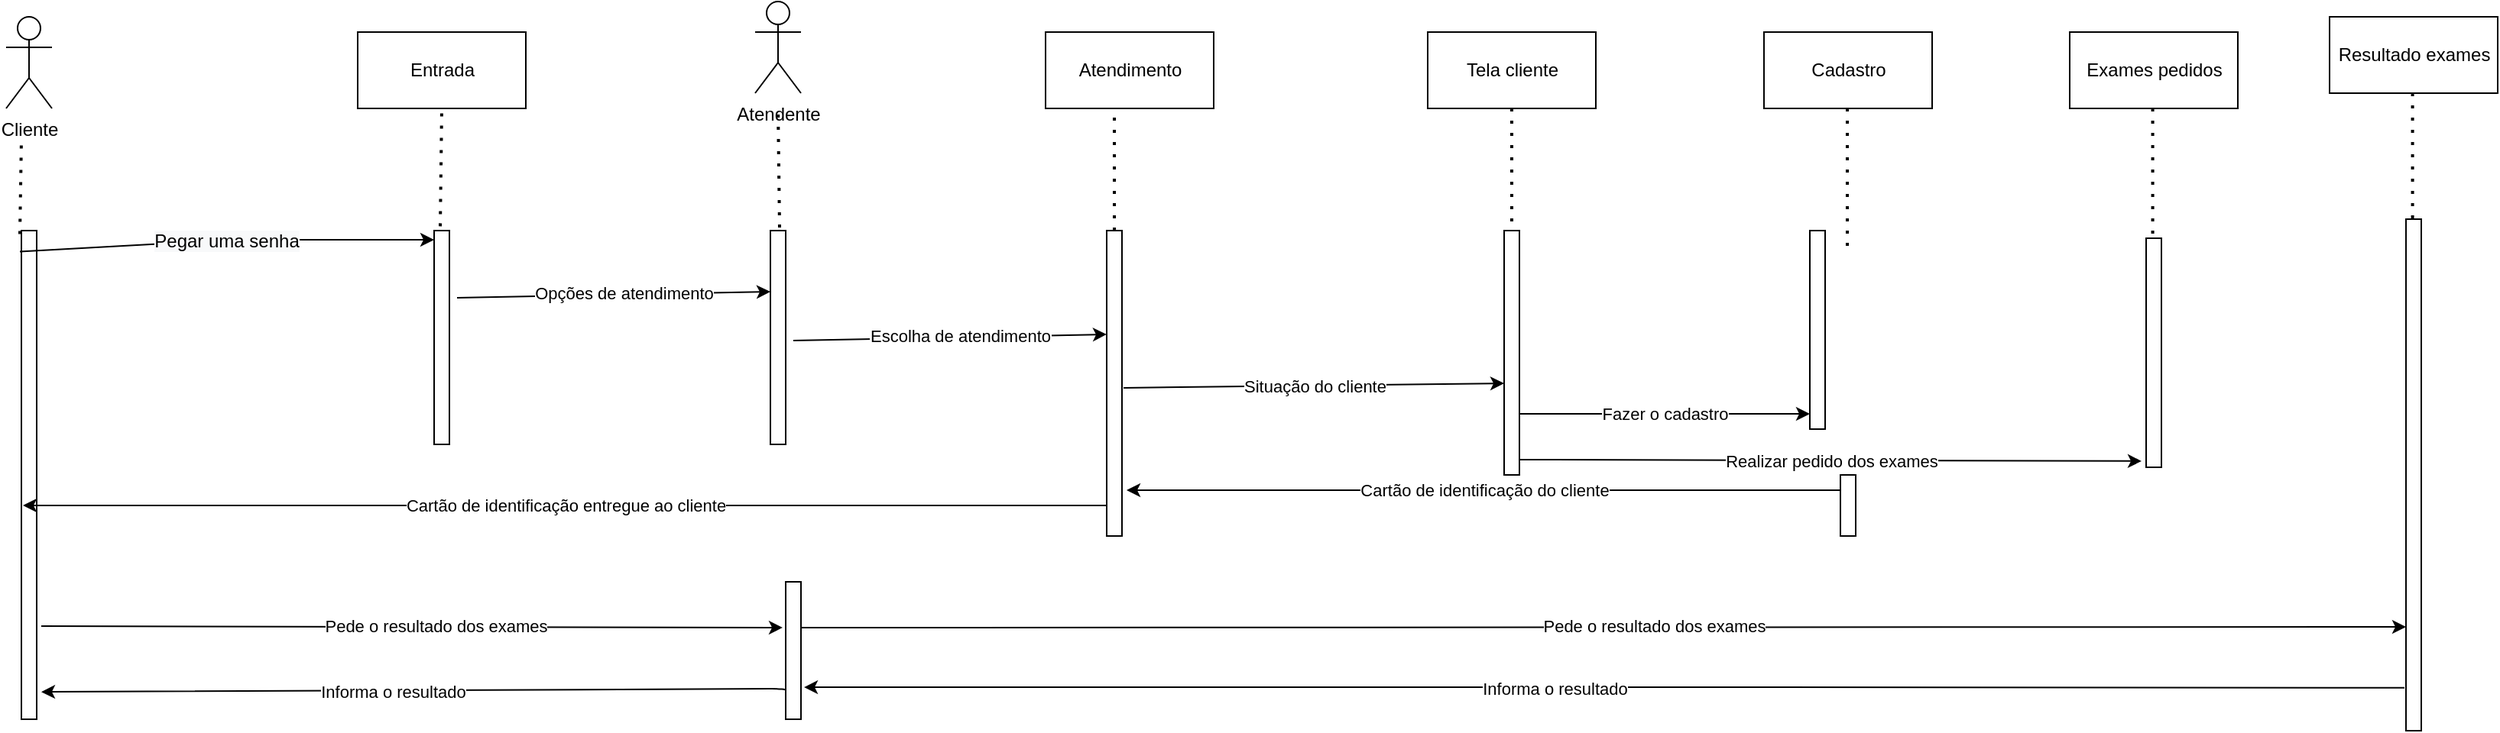<mxfile version="13.10.7" type="github">
  <diagram id="kgpKYQtTHZ0yAKxKKP6v" name="Page-1">
    <mxGraphModel dx="1886" dy="610" grid="1" gridSize="10" guides="1" tooltips="1" connect="1" arrows="1" fold="1" page="1" pageScale="1" pageWidth="850" pageHeight="1100" math="0" shadow="0">
      <root>
        <mxCell id="0" />
        <mxCell id="1" parent="0" />
        <mxCell id="Md8r5XUggj6giV_H6LeY-1" value="Cliente" style="shape=umlActor;verticalLabelPosition=bottom;verticalAlign=top;html=1;outlineConnect=0;" vertex="1" parent="1">
          <mxGeometry x="130" y="80" width="30" height="60" as="geometry" />
        </mxCell>
        <mxCell id="Md8r5XUggj6giV_H6LeY-5" value="Entrada" style="html=1;" vertex="1" parent="1">
          <mxGeometry x="360" y="90" width="110" height="50" as="geometry" />
        </mxCell>
        <mxCell id="Md8r5XUggj6giV_H6LeY-6" value="" style="html=1;points=[];perimeter=orthogonalPerimeter;" vertex="1" parent="1">
          <mxGeometry x="140" y="220" width="10" height="320" as="geometry" />
        </mxCell>
        <mxCell id="Md8r5XUggj6giV_H6LeY-7" value="" style="html=1;points=[];perimeter=orthogonalPerimeter;" vertex="1" parent="1">
          <mxGeometry x="410" y="220" width="10" height="140" as="geometry" />
        </mxCell>
        <mxCell id="Md8r5XUggj6giV_H6LeY-8" value="" style="endArrow=none;dashed=1;html=1;dashPattern=1 3;strokeWidth=2;entryX=0.5;entryY=1;entryDx=0;entryDy=0;exitX=0.4;exitY=-0.02;exitDx=0;exitDy=0;exitPerimeter=0;" edge="1" parent="1" source="Md8r5XUggj6giV_H6LeY-7" target="Md8r5XUggj6giV_H6LeY-5">
          <mxGeometry width="50" height="50" relative="1" as="geometry">
            <mxPoint x="390" y="210" as="sourcePoint" />
            <mxPoint x="440" y="160" as="targetPoint" />
          </mxGeometry>
        </mxCell>
        <mxCell id="Md8r5XUggj6giV_H6LeY-9" value="" style="endArrow=none;dashed=1;html=1;dashPattern=1 3;strokeWidth=2;exitX=0.9;exitY=0.007;exitDx=0;exitDy=0;exitPerimeter=0;" edge="1" parent="1">
          <mxGeometry width="50" height="50" relative="1" as="geometry">
            <mxPoint x="139.0" y="222.24" as="sourcePoint" />
            <mxPoint x="140" y="160" as="targetPoint" />
          </mxGeometry>
        </mxCell>
        <mxCell id="Md8r5XUggj6giV_H6LeY-13" value="" style="endArrow=classic;html=1;exitX=0.9;exitY=0.043;exitDx=0;exitDy=0;exitPerimeter=0;entryX=0;entryY=0.043;entryDx=0;entryDy=0;entryPerimeter=0;" edge="1" parent="1" target="Md8r5XUggj6giV_H6LeY-7">
          <mxGeometry relative="1" as="geometry">
            <mxPoint x="139.0" y="233.76" as="sourcePoint" />
            <mxPoint x="460" y="280" as="targetPoint" />
            <Array as="points">
              <mxPoint x="280" y="226" />
            </Array>
          </mxGeometry>
        </mxCell>
        <mxCell id="Md8r5XUggj6giV_H6LeY-14" value="&lt;span style=&quot;font-size: 12px ; background-color: rgb(248 , 249 , 250)&quot;&gt;Pegar uma senha&lt;/span&gt;" style="edgeLabel;resizable=0;html=1;align=center;verticalAlign=middle;" connectable="0" vertex="1" parent="Md8r5XUggj6giV_H6LeY-13">
          <mxGeometry relative="1" as="geometry">
            <mxPoint x="-1" as="offset" />
          </mxGeometry>
        </mxCell>
        <mxCell id="Md8r5XUggj6giV_H6LeY-20" value="" style="html=1;points=[];perimeter=orthogonalPerimeter;" vertex="1" parent="1">
          <mxGeometry x="630" y="220" width="10" height="140" as="geometry" />
        </mxCell>
        <mxCell id="Md8r5XUggj6giV_H6LeY-21" value="" style="endArrow=none;dashed=1;html=1;dashPattern=1 3;strokeWidth=2;entryX=0.5;entryY=1;entryDx=0;entryDy=0;exitX=0.6;exitY=-0.014;exitDx=0;exitDy=0;exitPerimeter=0;" edge="1" parent="1" source="Md8r5XUggj6giV_H6LeY-20">
          <mxGeometry width="50" height="50" relative="1" as="geometry">
            <mxPoint x="635" y="210" as="sourcePoint" />
            <mxPoint x="635" y="140" as="targetPoint" />
          </mxGeometry>
        </mxCell>
        <mxCell id="Md8r5XUggj6giV_H6LeY-23" value="" style="endArrow=classic;html=1;exitX=1.3;exitY=0.179;exitDx=0;exitDy=0;exitPerimeter=0;" edge="1" parent="1">
          <mxGeometry relative="1" as="geometry">
            <mxPoint x="425" y="264.06" as="sourcePoint" />
            <mxPoint x="630" y="260" as="targetPoint" />
            <Array as="points" />
          </mxGeometry>
        </mxCell>
        <mxCell id="Md8r5XUggj6giV_H6LeY-25" value="Opções de atendimento" style="edgeLabel;html=1;align=center;verticalAlign=middle;resizable=0;points=[];" vertex="1" connectable="0" parent="Md8r5XUggj6giV_H6LeY-23">
          <mxGeometry x="0.062" y="1" relative="1" as="geometry">
            <mxPoint as="offset" />
          </mxGeometry>
        </mxCell>
        <mxCell id="Md8r5XUggj6giV_H6LeY-26" value="Atendente" style="shape=umlActor;verticalLabelPosition=bottom;verticalAlign=top;html=1;outlineConnect=0;" vertex="1" parent="1">
          <mxGeometry x="620" y="70" width="30" height="60" as="geometry" />
        </mxCell>
        <mxCell id="Md8r5XUggj6giV_H6LeY-27" value="Atendimento" style="html=1;" vertex="1" parent="1">
          <mxGeometry x="810" y="90" width="110" height="50" as="geometry" />
        </mxCell>
        <mxCell id="Md8r5XUggj6giV_H6LeY-28" value="" style="endArrow=none;dashed=1;html=1;dashPattern=1 3;strokeWidth=2;" edge="1" parent="1">
          <mxGeometry width="50" height="50" relative="1" as="geometry">
            <mxPoint x="855" y="228" as="sourcePoint" />
            <mxPoint x="855" y="140" as="targetPoint" />
          </mxGeometry>
        </mxCell>
        <mxCell id="Md8r5XUggj6giV_H6LeY-29" value="" style="html=1;points=[];perimeter=orthogonalPerimeter;" vertex="1" parent="1">
          <mxGeometry x="850" y="220" width="10" height="200" as="geometry" />
        </mxCell>
        <mxCell id="Md8r5XUggj6giV_H6LeY-32" value="" style="endArrow=classic;html=1;exitX=1.1;exitY=0.515;exitDx=0;exitDy=0;exitPerimeter=0;" edge="1" parent="1" source="Md8r5XUggj6giV_H6LeY-29">
          <mxGeometry relative="1" as="geometry">
            <mxPoint x="920" y="320" as="sourcePoint" />
            <mxPoint x="1110" y="320" as="targetPoint" />
          </mxGeometry>
        </mxCell>
        <mxCell id="Md8r5XUggj6giV_H6LeY-33" value="Situação do cliente" style="edgeLabel;resizable=0;html=1;align=center;verticalAlign=middle;" connectable="0" vertex="1" parent="Md8r5XUggj6giV_H6LeY-32">
          <mxGeometry relative="1" as="geometry" />
        </mxCell>
        <mxCell id="Md8r5XUggj6giV_H6LeY-34" value="Tela cliente" style="html=1;" vertex="1" parent="1">
          <mxGeometry x="1060" y="90" width="110" height="50" as="geometry" />
        </mxCell>
        <mxCell id="Md8r5XUggj6giV_H6LeY-35" value="" style="endArrow=none;dashed=1;html=1;dashPattern=1 3;strokeWidth=2;entryX=0.5;entryY=1;entryDx=0;entryDy=0;" edge="1" parent="1" target="Md8r5XUggj6giV_H6LeY-34">
          <mxGeometry width="50" height="50" relative="1" as="geometry">
            <mxPoint x="1115" y="230" as="sourcePoint" />
            <mxPoint x="865" y="150" as="targetPoint" />
          </mxGeometry>
        </mxCell>
        <mxCell id="Md8r5XUggj6giV_H6LeY-36" value="" style="html=1;points=[];perimeter=orthogonalPerimeter;" vertex="1" parent="1">
          <mxGeometry x="1110" y="220" width="10" height="160" as="geometry" />
        </mxCell>
        <mxCell id="Md8r5XUggj6giV_H6LeY-37" value="" style="endArrow=classic;html=1;exitX=1.3;exitY=0.179;exitDx=0;exitDy=0;exitPerimeter=0;" edge="1" parent="1">
          <mxGeometry relative="1" as="geometry">
            <mxPoint x="645" y="292.03" as="sourcePoint" />
            <mxPoint x="850" y="287.97" as="targetPoint" />
            <Array as="points" />
          </mxGeometry>
        </mxCell>
        <mxCell id="Md8r5XUggj6giV_H6LeY-38" value="Escolha de atendimento&lt;br&gt;" style="edgeLabel;html=1;align=center;verticalAlign=middle;resizable=0;points=[];" vertex="1" connectable="0" parent="Md8r5XUggj6giV_H6LeY-37">
          <mxGeometry x="0.062" y="1" relative="1" as="geometry">
            <mxPoint as="offset" />
          </mxGeometry>
        </mxCell>
        <mxCell id="Md8r5XUggj6giV_H6LeY-39" value="" style="endArrow=classic;html=1;" edge="1" parent="1" source="Md8r5XUggj6giV_H6LeY-48">
          <mxGeometry relative="1" as="geometry">
            <mxPoint x="1310" y="390" as="sourcePoint" />
            <mxPoint x="863" y="390" as="targetPoint" />
          </mxGeometry>
        </mxCell>
        <mxCell id="Md8r5XUggj6giV_H6LeY-40" value="Cartão de identificação do cliente" style="edgeLabel;resizable=0;html=1;align=center;verticalAlign=middle;" connectable="0" vertex="1" parent="Md8r5XUggj6giV_H6LeY-39">
          <mxGeometry relative="1" as="geometry" />
        </mxCell>
        <mxCell id="Md8r5XUggj6giV_H6LeY-41" value="Cadastro" style="html=1;" vertex="1" parent="1">
          <mxGeometry x="1280" y="90" width="110" height="50" as="geometry" />
        </mxCell>
        <mxCell id="Md8r5XUggj6giV_H6LeY-42" value="" style="endArrow=none;dashed=1;html=1;dashPattern=1 3;strokeWidth=2;entryX=0.5;entryY=1;entryDx=0;entryDy=0;" edge="1" parent="1">
          <mxGeometry width="50" height="50" relative="1" as="geometry">
            <mxPoint x="1334.5" y="230" as="sourcePoint" />
            <mxPoint x="1334.5" y="140" as="targetPoint" />
          </mxGeometry>
        </mxCell>
        <mxCell id="Md8r5XUggj6giV_H6LeY-43" value="" style="html=1;points=[];perimeter=orthogonalPerimeter;" vertex="1" parent="1">
          <mxGeometry x="1310" y="220" width="10" height="130" as="geometry" />
        </mxCell>
        <mxCell id="Md8r5XUggj6giV_H6LeY-44" value="" style="endArrow=classic;html=1;exitX=1.3;exitY=0.707;exitDx=0;exitDy=0;exitPerimeter=0;" edge="1" parent="1">
          <mxGeometry relative="1" as="geometry">
            <mxPoint x="1120" y="340" as="sourcePoint" />
            <mxPoint x="1310" y="340" as="targetPoint" />
          </mxGeometry>
        </mxCell>
        <mxCell id="Md8r5XUggj6giV_H6LeY-45" value="Fazer o cadastro" style="edgeLabel;resizable=0;html=1;align=center;verticalAlign=middle;" connectable="0" vertex="1" parent="Md8r5XUggj6giV_H6LeY-44">
          <mxGeometry relative="1" as="geometry" />
        </mxCell>
        <mxCell id="Md8r5XUggj6giV_H6LeY-46" value="" style="endArrow=classic;html=1;exitX=-0.3;exitY=0.947;exitDx=0;exitDy=0;exitPerimeter=0;" edge="1" parent="1">
          <mxGeometry relative="1" as="geometry">
            <mxPoint x="850" y="400.0" as="sourcePoint" />
            <mxPoint x="141" y="400" as="targetPoint" />
          </mxGeometry>
        </mxCell>
        <mxCell id="Md8r5XUggj6giV_H6LeY-47" value="Cartão de identificação entregue ao cliente" style="edgeLabel;resizable=0;html=1;align=center;verticalAlign=middle;" connectable="0" vertex="1" parent="Md8r5XUggj6giV_H6LeY-46">
          <mxGeometry relative="1" as="geometry" />
        </mxCell>
        <mxCell id="Md8r5XUggj6giV_H6LeY-48" value="" style="html=1;points=[];perimeter=orthogonalPerimeter;" vertex="1" parent="1">
          <mxGeometry x="1330" y="380" width="10" height="40" as="geometry" />
        </mxCell>
        <mxCell id="Md8r5XUggj6giV_H6LeY-49" value="Exames pedidos" style="html=1;" vertex="1" parent="1">
          <mxGeometry x="1480" y="90" width="110" height="50" as="geometry" />
        </mxCell>
        <mxCell id="Md8r5XUggj6giV_H6LeY-50" value="" style="endArrow=none;dashed=1;html=1;dashPattern=1 3;strokeWidth=2;entryX=0.5;entryY=1;entryDx=0;entryDy=0;" edge="1" parent="1">
          <mxGeometry width="50" height="50" relative="1" as="geometry">
            <mxPoint x="1534.29" y="230" as="sourcePoint" />
            <mxPoint x="1534.29" y="140" as="targetPoint" />
          </mxGeometry>
        </mxCell>
        <mxCell id="Md8r5XUggj6giV_H6LeY-51" value="" style="html=1;points=[];perimeter=orthogonalPerimeter;" vertex="1" parent="1">
          <mxGeometry x="1530" y="225" width="10" height="150" as="geometry" />
        </mxCell>
        <mxCell id="Md8r5XUggj6giV_H6LeY-52" value="" style="endArrow=classic;html=1;exitX=1.3;exitY=0.707;exitDx=0;exitDy=0;exitPerimeter=0;entryX=-0.3;entryY=0.973;entryDx=0;entryDy=0;entryPerimeter=0;" edge="1" parent="1" target="Md8r5XUggj6giV_H6LeY-51">
          <mxGeometry relative="1" as="geometry">
            <mxPoint x="1120" y="370" as="sourcePoint" />
            <mxPoint x="1328" y="370" as="targetPoint" />
          </mxGeometry>
        </mxCell>
        <mxCell id="Md8r5XUggj6giV_H6LeY-53" value="Realizar pedido dos exames" style="edgeLabel;resizable=0;html=1;align=center;verticalAlign=middle;" connectable="0" vertex="1" parent="Md8r5XUggj6giV_H6LeY-52">
          <mxGeometry relative="1" as="geometry" />
        </mxCell>
        <mxCell id="Md8r5XUggj6giV_H6LeY-54" value="Resultado exames" style="html=1;" vertex="1" parent="1">
          <mxGeometry x="1650" y="80" width="110" height="50" as="geometry" />
        </mxCell>
        <mxCell id="Md8r5XUggj6giV_H6LeY-55" value="" style="endArrow=none;dashed=1;html=1;dashPattern=1 3;strokeWidth=2;entryX=0.5;entryY=1;entryDx=0;entryDy=0;" edge="1" parent="1">
          <mxGeometry width="50" height="50" relative="1" as="geometry">
            <mxPoint x="1704.29" y="220" as="sourcePoint" />
            <mxPoint x="1704.29" y="130" as="targetPoint" />
          </mxGeometry>
        </mxCell>
        <mxCell id="Md8r5XUggj6giV_H6LeY-56" value="" style="html=1;points=[];perimeter=orthogonalPerimeter;" vertex="1" parent="1">
          <mxGeometry x="1700" y="212.5" width="10" height="335" as="geometry" />
        </mxCell>
        <mxCell id="Md8r5XUggj6giV_H6LeY-58" value="" style="html=1;points=[];perimeter=orthogonalPerimeter;" vertex="1" parent="1">
          <mxGeometry x="640" y="450" width="10" height="90" as="geometry" />
        </mxCell>
        <mxCell id="Md8r5XUggj6giV_H6LeY-62" value="" style="endArrow=classic;html=1;entryX=-0.2;entryY=0.333;entryDx=0;entryDy=0;entryPerimeter=0;" edge="1" parent="1" target="Md8r5XUggj6giV_H6LeY-58">
          <mxGeometry relative="1" as="geometry">
            <mxPoint x="153" y="479" as="sourcePoint" />
            <mxPoint x="355" y="467.97" as="targetPoint" />
            <Array as="points" />
          </mxGeometry>
        </mxCell>
        <mxCell id="Md8r5XUggj6giV_H6LeY-63" value="Pede o resultado dos exames" style="edgeLabel;html=1;align=center;verticalAlign=middle;resizable=0;points=[];" vertex="1" connectable="0" parent="Md8r5XUggj6giV_H6LeY-62">
          <mxGeometry x="0.062" y="1" relative="1" as="geometry">
            <mxPoint as="offset" />
          </mxGeometry>
        </mxCell>
        <mxCell id="Md8r5XUggj6giV_H6LeY-64" value="" style="endArrow=classic;html=1;exitX=1.3;exitY=0.959;exitDx=0;exitDy=0;exitPerimeter=0;entryX=0;entryY=0.797;entryDx=0;entryDy=0;entryPerimeter=0;" edge="1" parent="1" target="Md8r5XUggj6giV_H6LeY-56">
          <mxGeometry relative="1" as="geometry">
            <mxPoint x="650" y="480.0" as="sourcePoint" />
            <mxPoint x="1137" y="480.07" as="targetPoint" />
            <Array as="points" />
          </mxGeometry>
        </mxCell>
        <mxCell id="Md8r5XUggj6giV_H6LeY-65" value="Pede o resultado dos exames" style="edgeLabel;html=1;align=center;verticalAlign=middle;resizable=0;points=[];" vertex="1" connectable="0" parent="Md8r5XUggj6giV_H6LeY-64">
          <mxGeometry x="0.062" y="1" relative="1" as="geometry">
            <mxPoint as="offset" />
          </mxGeometry>
        </mxCell>
        <mxCell id="Md8r5XUggj6giV_H6LeY-66" value="" style="endArrow=classic;html=1;entryX=1.2;entryY=0.767;entryDx=0;entryDy=0;entryPerimeter=0;exitX=-0.1;exitY=0.916;exitDx=0;exitDy=0;exitPerimeter=0;" edge="1" parent="1" source="Md8r5XUggj6giV_H6LeY-56" target="Md8r5XUggj6giV_H6LeY-58">
          <mxGeometry relative="1" as="geometry">
            <mxPoint x="1972" y="500" as="sourcePoint" />
            <mxPoint x="1890" y="491.995" as="targetPoint" />
            <Array as="points">
              <mxPoint x="1280" y="519" />
            </Array>
          </mxGeometry>
        </mxCell>
        <mxCell id="Md8r5XUggj6giV_H6LeY-67" value="Informa o resultado" style="edgeLabel;html=1;align=center;verticalAlign=middle;resizable=0;points=[];" vertex="1" connectable="0" parent="Md8r5XUggj6giV_H6LeY-66">
          <mxGeometry x="0.062" y="1" relative="1" as="geometry">
            <mxPoint as="offset" />
          </mxGeometry>
        </mxCell>
        <mxCell id="Md8r5XUggj6giV_H6LeY-68" value="" style="endArrow=classic;html=1;entryX=1.3;entryY=0.944;entryDx=0;entryDy=0;entryPerimeter=0;" edge="1" parent="1" target="Md8r5XUggj6giV_H6LeY-6">
          <mxGeometry relative="1" as="geometry">
            <mxPoint x="640" y="522" as="sourcePoint" />
            <mxPoint x="32" y="510.03" as="targetPoint" />
            <Array as="points">
              <mxPoint x="640" y="520" />
            </Array>
          </mxGeometry>
        </mxCell>
        <mxCell id="Md8r5XUggj6giV_H6LeY-69" value="Informa o resultado" style="edgeLabel;html=1;align=center;verticalAlign=middle;resizable=0;points=[];" vertex="1" connectable="0" parent="Md8r5XUggj6giV_H6LeY-68">
          <mxGeometry x="0.062" y="1" relative="1" as="geometry">
            <mxPoint as="offset" />
          </mxGeometry>
        </mxCell>
      </root>
    </mxGraphModel>
  </diagram>
</mxfile>
